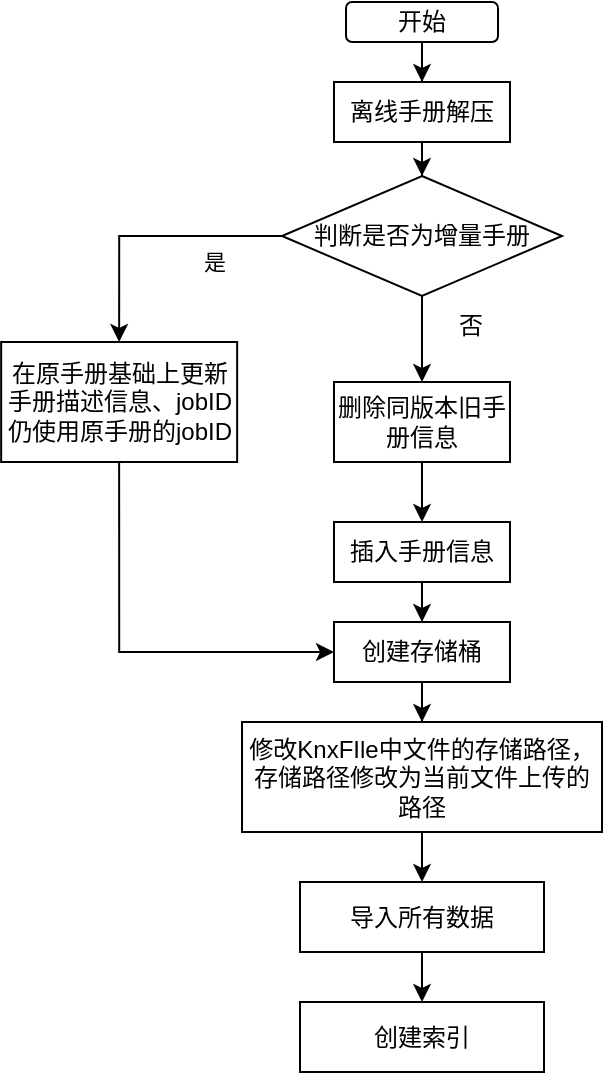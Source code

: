 <mxfile version="20.8.23" type="github">
  <diagram name="第 1 页" id="abJZbId-rL2KZnV-gO2B">
    <mxGraphModel dx="600" dy="327" grid="1" gridSize="10" guides="1" tooltips="1" connect="1" arrows="1" fold="1" page="1" pageScale="1" pageWidth="827" pageHeight="1169" math="0" shadow="0">
      <root>
        <mxCell id="0" />
        <mxCell id="1" parent="0" />
        <mxCell id="caB3qnpmkLnkEY1W6klu-3" value="" style="edgeStyle=orthogonalEdgeStyle;rounded=0;orthogonalLoop=1;jettySize=auto;html=1;" edge="1" parent="1" source="caB3qnpmkLnkEY1W6klu-1" target="caB3qnpmkLnkEY1W6klu-2">
          <mxGeometry relative="1" as="geometry" />
        </mxCell>
        <mxCell id="caB3qnpmkLnkEY1W6klu-1" value="开始" style="rounded=1;whiteSpace=wrap;html=1;" vertex="1" parent="1">
          <mxGeometry x="354" y="110" width="76" height="20" as="geometry" />
        </mxCell>
        <mxCell id="caB3qnpmkLnkEY1W6klu-6" style="edgeStyle=orthogonalEdgeStyle;rounded=0;orthogonalLoop=1;jettySize=auto;html=1;" edge="1" parent="1" source="caB3qnpmkLnkEY1W6klu-2" target="caB3qnpmkLnkEY1W6klu-5">
          <mxGeometry relative="1" as="geometry" />
        </mxCell>
        <mxCell id="caB3qnpmkLnkEY1W6klu-2" value="离线手册解压" style="rounded=0;whiteSpace=wrap;html=1;" vertex="1" parent="1">
          <mxGeometry x="348" y="150" width="88" height="30" as="geometry" />
        </mxCell>
        <mxCell id="caB3qnpmkLnkEY1W6klu-8" style="edgeStyle=orthogonalEdgeStyle;rounded=0;orthogonalLoop=1;jettySize=auto;html=1;entryX=0.5;entryY=0;entryDx=0;entryDy=0;exitX=0;exitY=0.5;exitDx=0;exitDy=0;" edge="1" parent="1" source="caB3qnpmkLnkEY1W6klu-5" target="caB3qnpmkLnkEY1W6klu-7">
          <mxGeometry relative="1" as="geometry" />
        </mxCell>
        <mxCell id="caB3qnpmkLnkEY1W6klu-11" value="是" style="edgeLabel;html=1;align=center;verticalAlign=middle;resizable=0;points=[];" vertex="1" connectable="0" parent="caB3qnpmkLnkEY1W6klu-8">
          <mxGeometry x="-0.265" y="1" relative="1" as="geometry">
            <mxPoint x="15" y="12" as="offset" />
          </mxGeometry>
        </mxCell>
        <mxCell id="caB3qnpmkLnkEY1W6klu-10" style="edgeStyle=orthogonalEdgeStyle;rounded=0;orthogonalLoop=1;jettySize=auto;html=1;entryX=0.5;entryY=0;entryDx=0;entryDy=0;" edge="1" parent="1" source="caB3qnpmkLnkEY1W6klu-5" target="caB3qnpmkLnkEY1W6klu-9">
          <mxGeometry relative="1" as="geometry" />
        </mxCell>
        <mxCell id="caB3qnpmkLnkEY1W6klu-5" value="判断是否为增量手册" style="rhombus;whiteSpace=wrap;html=1;" vertex="1" parent="1">
          <mxGeometry x="322" y="197" width="140" height="60" as="geometry" />
        </mxCell>
        <mxCell id="caB3qnpmkLnkEY1W6klu-16" style="edgeStyle=orthogonalEdgeStyle;rounded=0;orthogonalLoop=1;jettySize=auto;html=1;entryX=0;entryY=0.5;entryDx=0;entryDy=0;exitX=0.5;exitY=1;exitDx=0;exitDy=0;" edge="1" parent="1" source="caB3qnpmkLnkEY1W6klu-7" target="caB3qnpmkLnkEY1W6klu-15">
          <mxGeometry relative="1" as="geometry" />
        </mxCell>
        <mxCell id="caB3qnpmkLnkEY1W6klu-7" value="在原手册基础上更新手册描述信息、jobID仍使用原手册的jobID" style="rounded=0;whiteSpace=wrap;html=1;" vertex="1" parent="1">
          <mxGeometry x="181.57" y="280" width="118" height="60" as="geometry" />
        </mxCell>
        <mxCell id="caB3qnpmkLnkEY1W6klu-14" style="edgeStyle=orthogonalEdgeStyle;rounded=0;orthogonalLoop=1;jettySize=auto;html=1;entryX=0.5;entryY=0;entryDx=0;entryDy=0;" edge="1" parent="1" source="caB3qnpmkLnkEY1W6klu-9" target="caB3qnpmkLnkEY1W6klu-13">
          <mxGeometry relative="1" as="geometry" />
        </mxCell>
        <mxCell id="caB3qnpmkLnkEY1W6klu-9" value="删除同版本旧手册信息" style="rounded=0;whiteSpace=wrap;html=1;" vertex="1" parent="1">
          <mxGeometry x="348" y="300" width="88" height="40" as="geometry" />
        </mxCell>
        <mxCell id="caB3qnpmkLnkEY1W6klu-17" style="edgeStyle=orthogonalEdgeStyle;rounded=0;orthogonalLoop=1;jettySize=auto;html=1;entryX=0.5;entryY=0;entryDx=0;entryDy=0;" edge="1" parent="1" source="caB3qnpmkLnkEY1W6klu-13" target="caB3qnpmkLnkEY1W6klu-15">
          <mxGeometry relative="1" as="geometry" />
        </mxCell>
        <mxCell id="caB3qnpmkLnkEY1W6klu-13" value="插入手册信息" style="rounded=0;whiteSpace=wrap;html=1;" vertex="1" parent="1">
          <mxGeometry x="348" y="370" width="88" height="30" as="geometry" />
        </mxCell>
        <mxCell id="caB3qnpmkLnkEY1W6klu-21" style="edgeStyle=orthogonalEdgeStyle;rounded=0;orthogonalLoop=1;jettySize=auto;html=1;" edge="1" parent="1" source="caB3qnpmkLnkEY1W6klu-15" target="caB3qnpmkLnkEY1W6klu-20">
          <mxGeometry relative="1" as="geometry" />
        </mxCell>
        <mxCell id="caB3qnpmkLnkEY1W6klu-15" value="创建存储桶" style="rounded=0;whiteSpace=wrap;html=1;" vertex="1" parent="1">
          <mxGeometry x="348" y="420" width="88" height="30" as="geometry" />
        </mxCell>
        <mxCell id="caB3qnpmkLnkEY1W6klu-19" value="否" style="text;html=1;align=center;verticalAlign=middle;resizable=0;points=[];autosize=1;strokeColor=none;fillColor=none;" vertex="1" parent="1">
          <mxGeometry x="396" y="257" width="40" height="30" as="geometry" />
        </mxCell>
        <mxCell id="caB3qnpmkLnkEY1W6klu-23" style="edgeStyle=orthogonalEdgeStyle;rounded=0;orthogonalLoop=1;jettySize=auto;html=1;entryX=0.5;entryY=0;entryDx=0;entryDy=0;" edge="1" parent="1" source="caB3qnpmkLnkEY1W6klu-20" target="caB3qnpmkLnkEY1W6klu-22">
          <mxGeometry relative="1" as="geometry" />
        </mxCell>
        <mxCell id="caB3qnpmkLnkEY1W6klu-20" value="修改KnxFIle中文件的存储路径，存储路径修改为当前文件上传的路径" style="rounded=0;whiteSpace=wrap;html=1;" vertex="1" parent="1">
          <mxGeometry x="302" y="470" width="180" height="55" as="geometry" />
        </mxCell>
        <mxCell id="caB3qnpmkLnkEY1W6klu-25" style="edgeStyle=orthogonalEdgeStyle;rounded=0;orthogonalLoop=1;jettySize=auto;html=1;" edge="1" parent="1" source="caB3qnpmkLnkEY1W6klu-22" target="caB3qnpmkLnkEY1W6klu-24">
          <mxGeometry relative="1" as="geometry" />
        </mxCell>
        <mxCell id="caB3qnpmkLnkEY1W6klu-22" value="导入所有数据" style="rounded=0;whiteSpace=wrap;html=1;" vertex="1" parent="1">
          <mxGeometry x="331" y="550" width="122" height="35" as="geometry" />
        </mxCell>
        <mxCell id="caB3qnpmkLnkEY1W6klu-24" value="创建索引" style="rounded=0;whiteSpace=wrap;html=1;" vertex="1" parent="1">
          <mxGeometry x="331" y="610" width="122" height="35" as="geometry" />
        </mxCell>
      </root>
    </mxGraphModel>
  </diagram>
</mxfile>
